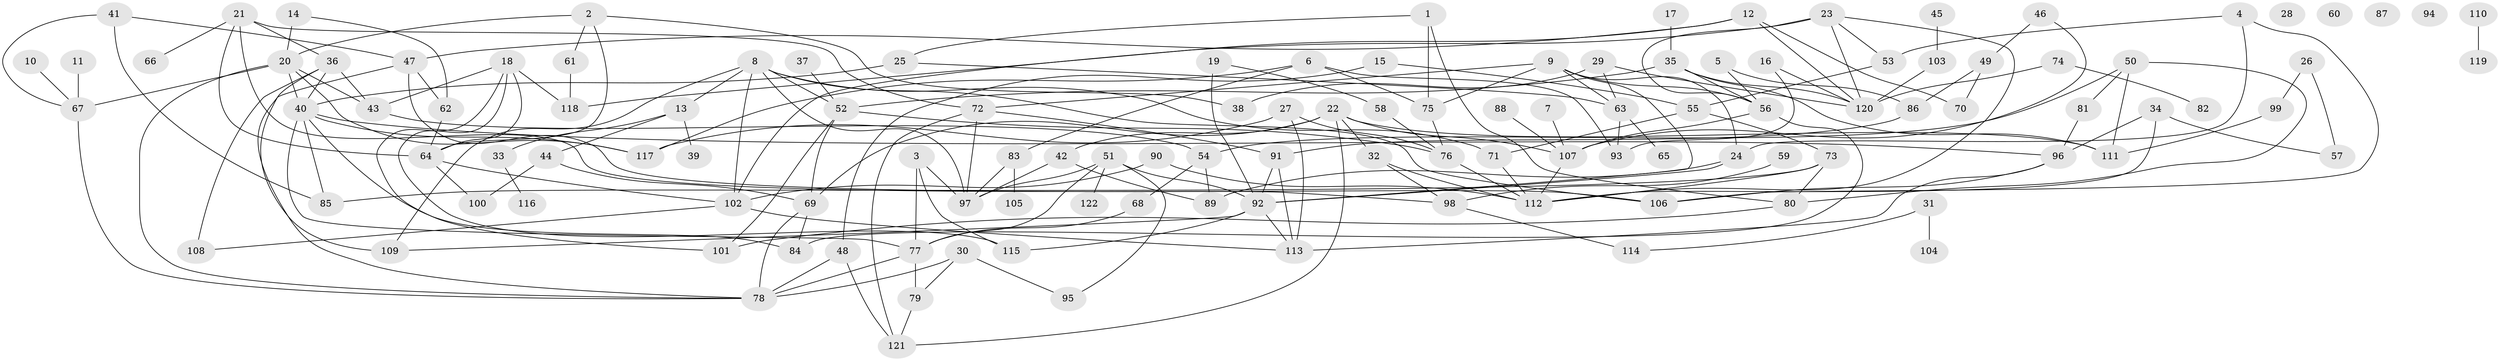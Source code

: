 // Generated by graph-tools (version 1.1) at 2025/00/03/09/25 03:00:45]
// undirected, 122 vertices, 199 edges
graph export_dot {
graph [start="1"]
  node [color=gray90,style=filled];
  1;
  2;
  3;
  4;
  5;
  6;
  7;
  8;
  9;
  10;
  11;
  12;
  13;
  14;
  15;
  16;
  17;
  18;
  19;
  20;
  21;
  22;
  23;
  24;
  25;
  26;
  27;
  28;
  29;
  30;
  31;
  32;
  33;
  34;
  35;
  36;
  37;
  38;
  39;
  40;
  41;
  42;
  43;
  44;
  45;
  46;
  47;
  48;
  49;
  50;
  51;
  52;
  53;
  54;
  55;
  56;
  57;
  58;
  59;
  60;
  61;
  62;
  63;
  64;
  65;
  66;
  67;
  68;
  69;
  70;
  71;
  72;
  73;
  74;
  75;
  76;
  77;
  78;
  79;
  80;
  81;
  82;
  83;
  84;
  85;
  86;
  87;
  88;
  89;
  90;
  91;
  92;
  93;
  94;
  95;
  96;
  97;
  98;
  99;
  100;
  101;
  102;
  103;
  104;
  105;
  106;
  107;
  108;
  109;
  110;
  111;
  112;
  113;
  114;
  115;
  116;
  117;
  118;
  119;
  120;
  121;
  122;
  1 -- 25;
  1 -- 75;
  1 -- 80;
  2 -- 20;
  2 -- 38;
  2 -- 61;
  2 -- 64;
  3 -- 77;
  3 -- 97;
  3 -- 115;
  4 -- 24;
  4 -- 53;
  4 -- 106;
  5 -- 56;
  5 -- 86;
  6 -- 75;
  6 -- 83;
  6 -- 93;
  6 -- 117;
  7 -- 107;
  8 -- 13;
  8 -- 52;
  8 -- 71;
  8 -- 97;
  8 -- 102;
  8 -- 106;
  8 -- 109;
  9 -- 24;
  9 -- 56;
  9 -- 63;
  9 -- 72;
  9 -- 75;
  9 -- 92;
  10 -- 67;
  11 -- 67;
  12 -- 47;
  12 -- 70;
  12 -- 102;
  12 -- 120;
  13 -- 33;
  13 -- 39;
  13 -- 44;
  14 -- 20;
  14 -- 62;
  15 -- 48;
  15 -- 55;
  16 -- 93;
  16 -- 120;
  17 -- 35;
  18 -- 43;
  18 -- 64;
  18 -- 101;
  18 -- 115;
  18 -- 118;
  19 -- 58;
  19 -- 92;
  20 -- 40;
  20 -- 43;
  20 -- 67;
  20 -- 78;
  20 -- 117;
  21 -- 36;
  21 -- 64;
  21 -- 66;
  21 -- 72;
  21 -- 98;
  22 -- 32;
  22 -- 42;
  22 -- 69;
  22 -- 107;
  22 -- 111;
  22 -- 121;
  23 -- 53;
  23 -- 56;
  23 -- 112;
  23 -- 118;
  23 -- 120;
  24 -- 89;
  24 -- 92;
  25 -- 40;
  25 -- 63;
  26 -- 57;
  26 -- 99;
  27 -- 76;
  27 -- 113;
  27 -- 117;
  29 -- 38;
  29 -- 63;
  29 -- 120;
  30 -- 78;
  30 -- 79;
  30 -- 95;
  31 -- 104;
  31 -- 114;
  32 -- 98;
  32 -- 112;
  33 -- 116;
  34 -- 57;
  34 -- 96;
  34 -- 112;
  35 -- 52;
  35 -- 56;
  35 -- 111;
  35 -- 120;
  36 -- 40;
  36 -- 43;
  36 -- 108;
  36 -- 109;
  37 -- 52;
  40 -- 77;
  40 -- 84;
  40 -- 85;
  40 -- 96;
  40 -- 117;
  41 -- 47;
  41 -- 67;
  41 -- 85;
  42 -- 89;
  42 -- 97;
  43 -- 54;
  44 -- 69;
  44 -- 100;
  45 -- 103;
  46 -- 49;
  46 -- 107;
  47 -- 62;
  47 -- 78;
  47 -- 106;
  48 -- 78;
  48 -- 121;
  49 -- 70;
  49 -- 86;
  50 -- 54;
  50 -- 80;
  50 -- 81;
  50 -- 111;
  51 -- 77;
  51 -- 92;
  51 -- 95;
  51 -- 97;
  51 -- 122;
  52 -- 69;
  52 -- 76;
  52 -- 101;
  53 -- 55;
  54 -- 68;
  54 -- 89;
  55 -- 71;
  55 -- 73;
  56 -- 84;
  56 -- 107;
  58 -- 76;
  59 -- 98;
  61 -- 118;
  62 -- 64;
  63 -- 65;
  63 -- 93;
  64 -- 100;
  64 -- 102;
  67 -- 78;
  68 -- 77;
  69 -- 78;
  69 -- 84;
  71 -- 112;
  72 -- 91;
  72 -- 97;
  72 -- 121;
  73 -- 80;
  73 -- 85;
  73 -- 112;
  74 -- 82;
  74 -- 120;
  75 -- 76;
  76 -- 112;
  77 -- 78;
  77 -- 79;
  79 -- 121;
  80 -- 101;
  81 -- 96;
  83 -- 97;
  83 -- 105;
  86 -- 91;
  88 -- 107;
  90 -- 102;
  90 -- 112;
  91 -- 92;
  91 -- 113;
  92 -- 109;
  92 -- 113;
  92 -- 115;
  96 -- 106;
  96 -- 113;
  98 -- 114;
  99 -- 111;
  102 -- 108;
  102 -- 113;
  103 -- 120;
  107 -- 112;
  110 -- 119;
}
